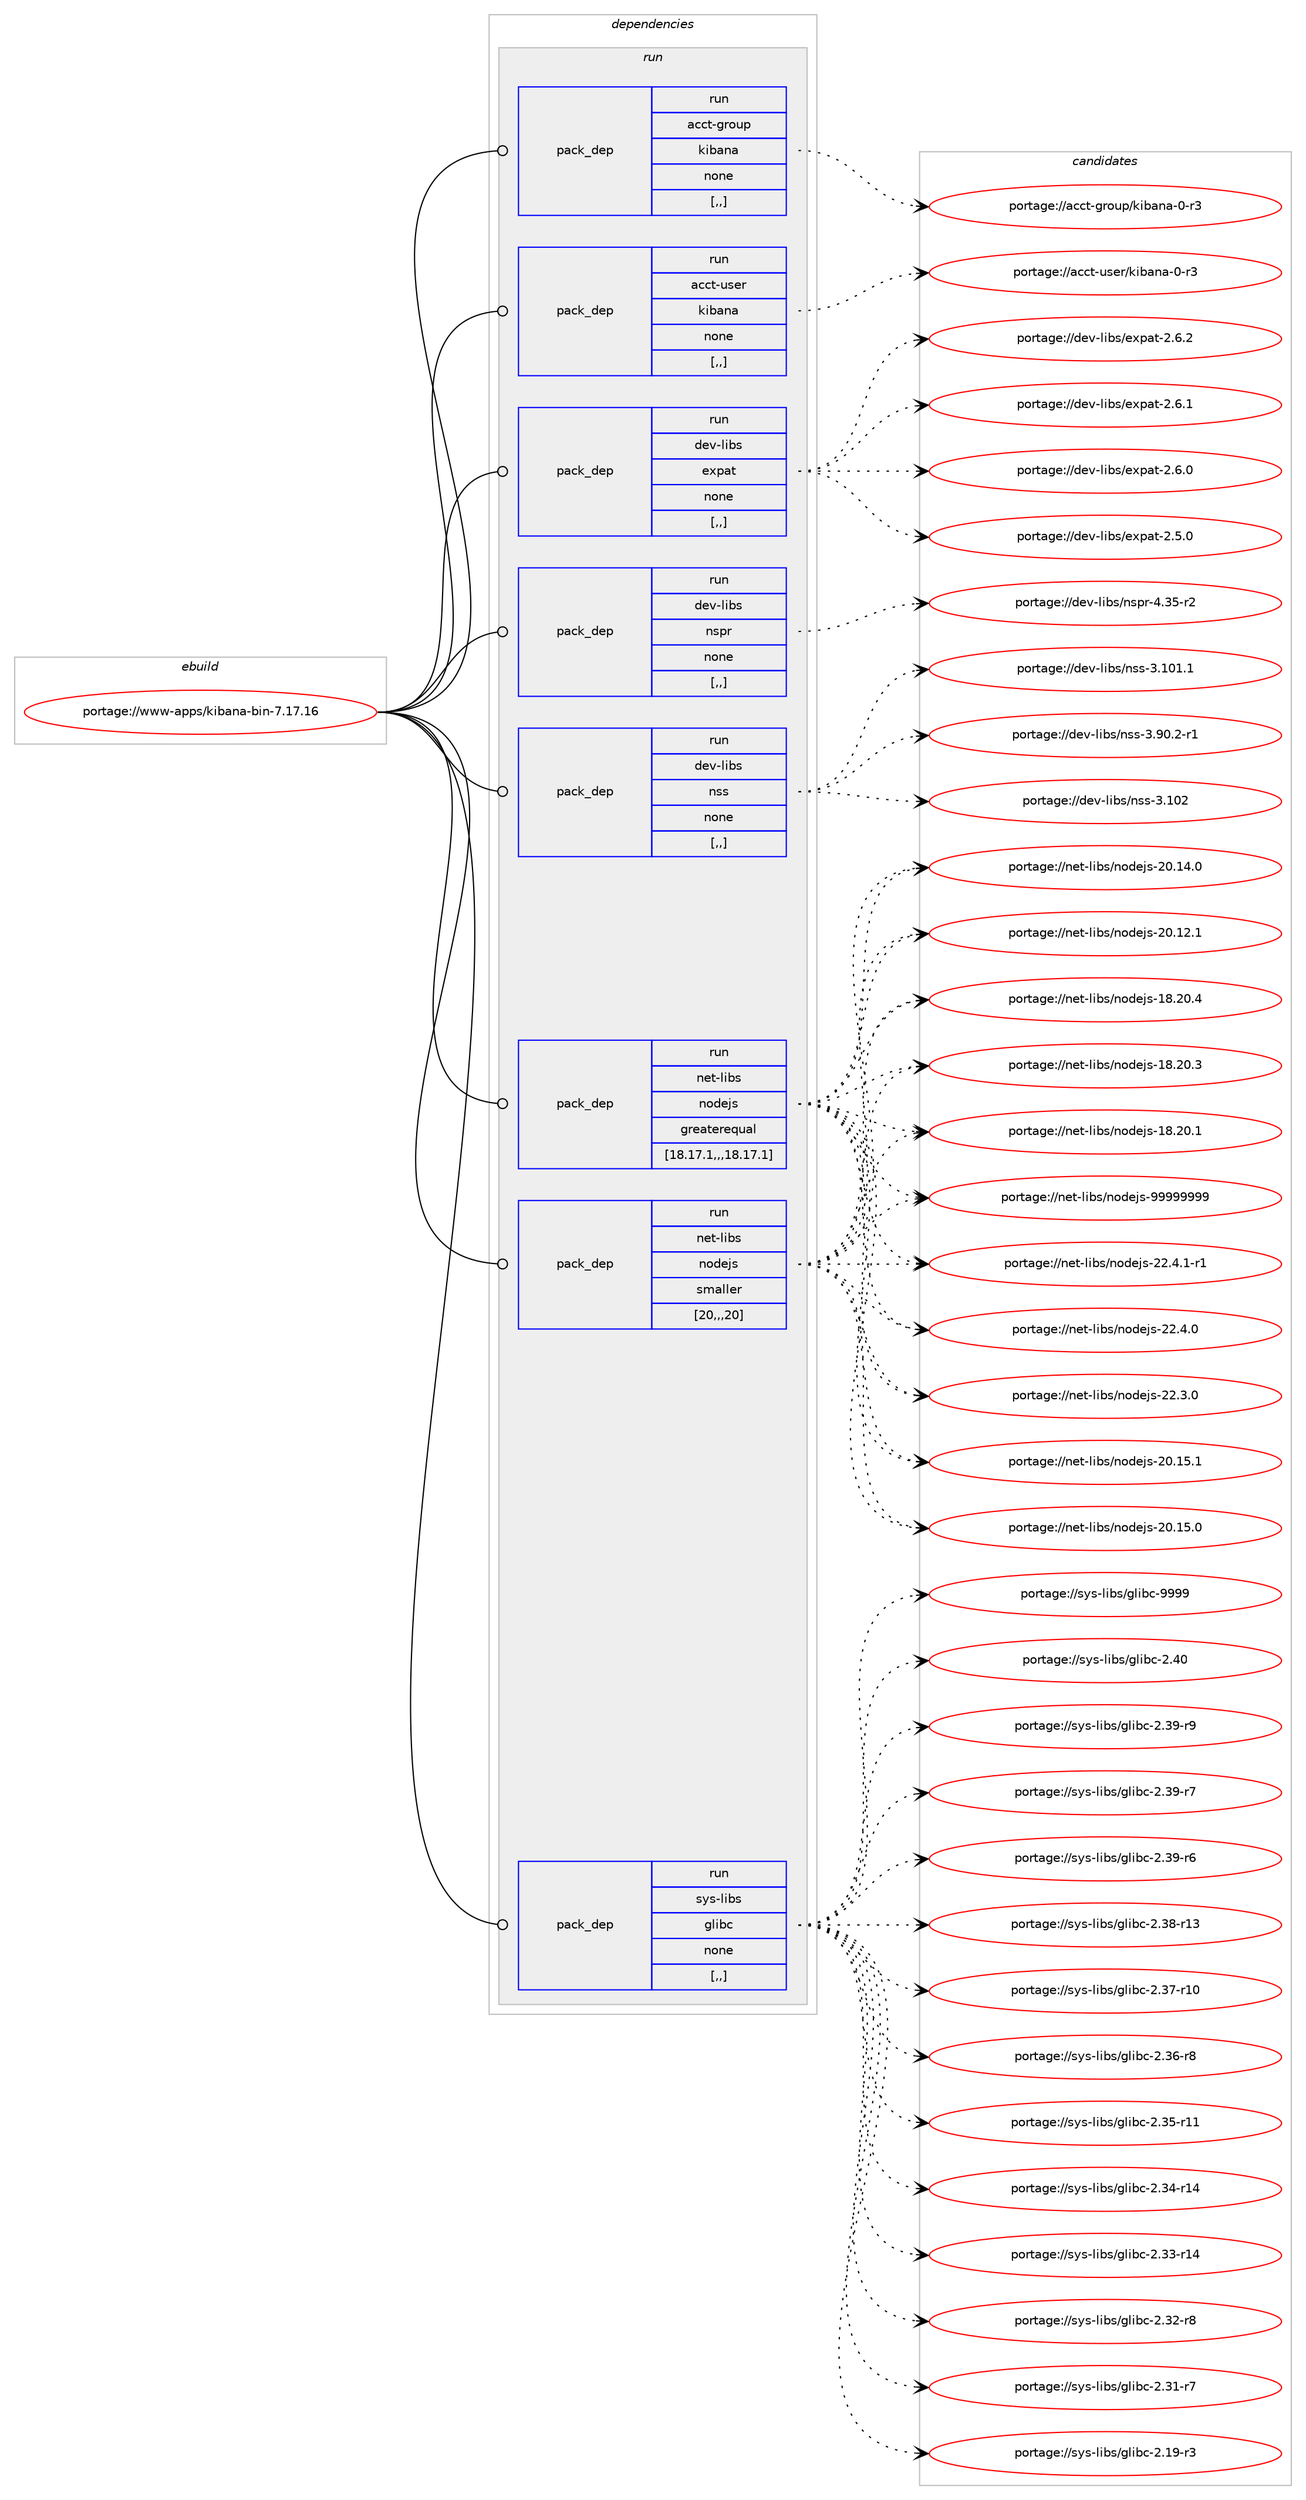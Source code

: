 digraph prolog {

# *************
# Graph options
# *************

newrank=true;
concentrate=true;
compound=true;
graph [rankdir=LR,fontname=Helvetica,fontsize=10,ranksep=1.5];#, ranksep=2.5, nodesep=0.2];
edge  [arrowhead=vee];
node  [fontname=Helvetica,fontsize=10];

# **********
# The ebuild
# **********

subgraph cluster_leftcol {
color=gray;
label=<<i>ebuild</i>>;
id [label="portage://www-apps/kibana-bin-7.17.16", color=red, width=4, href="../www-apps/kibana-bin-7.17.16.svg"];
}

# ****************
# The dependencies
# ****************

subgraph cluster_midcol {
color=gray;
label=<<i>dependencies</i>>;
subgraph cluster_compile {
fillcolor="#eeeeee";
style=filled;
label=<<i>compile</i>>;
}
subgraph cluster_compileandrun {
fillcolor="#eeeeee";
style=filled;
label=<<i>compile and run</i>>;
}
subgraph cluster_run {
fillcolor="#eeeeee";
style=filled;
label=<<i>run</i>>;
subgraph pack325135 {
dependency447895 [label=<<TABLE BORDER="0" CELLBORDER="1" CELLSPACING="0" CELLPADDING="4" WIDTH="220"><TR><TD ROWSPAN="6" CELLPADDING="30">pack_dep</TD></TR><TR><TD WIDTH="110">run</TD></TR><TR><TD>acct-group</TD></TR><TR><TD>kibana</TD></TR><TR><TD>none</TD></TR><TR><TD>[,,]</TD></TR></TABLE>>, shape=none, color=blue];
}
id:e -> dependency447895:w [weight=20,style="solid",arrowhead="odot"];
subgraph pack325136 {
dependency447896 [label=<<TABLE BORDER="0" CELLBORDER="1" CELLSPACING="0" CELLPADDING="4" WIDTH="220"><TR><TD ROWSPAN="6" CELLPADDING="30">pack_dep</TD></TR><TR><TD WIDTH="110">run</TD></TR><TR><TD>acct-user</TD></TR><TR><TD>kibana</TD></TR><TR><TD>none</TD></TR><TR><TD>[,,]</TD></TR></TABLE>>, shape=none, color=blue];
}
id:e -> dependency447896:w [weight=20,style="solid",arrowhead="odot"];
subgraph pack325137 {
dependency447897 [label=<<TABLE BORDER="0" CELLBORDER="1" CELLSPACING="0" CELLPADDING="4" WIDTH="220"><TR><TD ROWSPAN="6" CELLPADDING="30">pack_dep</TD></TR><TR><TD WIDTH="110">run</TD></TR><TR><TD>dev-libs</TD></TR><TR><TD>expat</TD></TR><TR><TD>none</TD></TR><TR><TD>[,,]</TD></TR></TABLE>>, shape=none, color=blue];
}
id:e -> dependency447897:w [weight=20,style="solid",arrowhead="odot"];
subgraph pack325138 {
dependency447898 [label=<<TABLE BORDER="0" CELLBORDER="1" CELLSPACING="0" CELLPADDING="4" WIDTH="220"><TR><TD ROWSPAN="6" CELLPADDING="30">pack_dep</TD></TR><TR><TD WIDTH="110">run</TD></TR><TR><TD>dev-libs</TD></TR><TR><TD>nspr</TD></TR><TR><TD>none</TD></TR><TR><TD>[,,]</TD></TR></TABLE>>, shape=none, color=blue];
}
id:e -> dependency447898:w [weight=20,style="solid",arrowhead="odot"];
subgraph pack325139 {
dependency447899 [label=<<TABLE BORDER="0" CELLBORDER="1" CELLSPACING="0" CELLPADDING="4" WIDTH="220"><TR><TD ROWSPAN="6" CELLPADDING="30">pack_dep</TD></TR><TR><TD WIDTH="110">run</TD></TR><TR><TD>dev-libs</TD></TR><TR><TD>nss</TD></TR><TR><TD>none</TD></TR><TR><TD>[,,]</TD></TR></TABLE>>, shape=none, color=blue];
}
id:e -> dependency447899:w [weight=20,style="solid",arrowhead="odot"];
subgraph pack325140 {
dependency447900 [label=<<TABLE BORDER="0" CELLBORDER="1" CELLSPACING="0" CELLPADDING="4" WIDTH="220"><TR><TD ROWSPAN="6" CELLPADDING="30">pack_dep</TD></TR><TR><TD WIDTH="110">run</TD></TR><TR><TD>net-libs</TD></TR><TR><TD>nodejs</TD></TR><TR><TD>greaterequal</TD></TR><TR><TD>[18.17.1,,,18.17.1]</TD></TR></TABLE>>, shape=none, color=blue];
}
id:e -> dependency447900:w [weight=20,style="solid",arrowhead="odot"];
subgraph pack325141 {
dependency447901 [label=<<TABLE BORDER="0" CELLBORDER="1" CELLSPACING="0" CELLPADDING="4" WIDTH="220"><TR><TD ROWSPAN="6" CELLPADDING="30">pack_dep</TD></TR><TR><TD WIDTH="110">run</TD></TR><TR><TD>net-libs</TD></TR><TR><TD>nodejs</TD></TR><TR><TD>smaller</TD></TR><TR><TD>[20,,,20]</TD></TR></TABLE>>, shape=none, color=blue];
}
id:e -> dependency447901:w [weight=20,style="solid",arrowhead="odot"];
subgraph pack325142 {
dependency447902 [label=<<TABLE BORDER="0" CELLBORDER="1" CELLSPACING="0" CELLPADDING="4" WIDTH="220"><TR><TD ROWSPAN="6" CELLPADDING="30">pack_dep</TD></TR><TR><TD WIDTH="110">run</TD></TR><TR><TD>sys-libs</TD></TR><TR><TD>glibc</TD></TR><TR><TD>none</TD></TR><TR><TD>[,,]</TD></TR></TABLE>>, shape=none, color=blue];
}
id:e -> dependency447902:w [weight=20,style="solid",arrowhead="odot"];
}
}

# **************
# The candidates
# **************

subgraph cluster_choices {
rank=same;
color=gray;
label=<<i>candidates</i>>;

subgraph choice325135 {
color=black;
nodesep=1;
choice979999116451031141111171124710710598971109745484511451 [label="portage://acct-group/kibana-0-r3", color=red, width=4,href="../acct-group/kibana-0-r3.svg"];
dependency447895:e -> choice979999116451031141111171124710710598971109745484511451:w [style=dotted,weight="100"];
}
subgraph choice325136 {
color=black;
nodesep=1;
choice979999116451171151011144710710598971109745484511451 [label="portage://acct-user/kibana-0-r3", color=red, width=4,href="../acct-user/kibana-0-r3.svg"];
dependency447896:e -> choice979999116451171151011144710710598971109745484511451:w [style=dotted,weight="100"];
}
subgraph choice325137 {
color=black;
nodesep=1;
choice10010111845108105981154710112011297116455046544650 [label="portage://dev-libs/expat-2.6.2", color=red, width=4,href="../dev-libs/expat-2.6.2.svg"];
choice10010111845108105981154710112011297116455046544649 [label="portage://dev-libs/expat-2.6.1", color=red, width=4,href="../dev-libs/expat-2.6.1.svg"];
choice10010111845108105981154710112011297116455046544648 [label="portage://dev-libs/expat-2.6.0", color=red, width=4,href="../dev-libs/expat-2.6.0.svg"];
choice10010111845108105981154710112011297116455046534648 [label="portage://dev-libs/expat-2.5.0", color=red, width=4,href="../dev-libs/expat-2.5.0.svg"];
dependency447897:e -> choice10010111845108105981154710112011297116455046544650:w [style=dotted,weight="100"];
dependency447897:e -> choice10010111845108105981154710112011297116455046544649:w [style=dotted,weight="100"];
dependency447897:e -> choice10010111845108105981154710112011297116455046544648:w [style=dotted,weight="100"];
dependency447897:e -> choice10010111845108105981154710112011297116455046534648:w [style=dotted,weight="100"];
}
subgraph choice325138 {
color=black;
nodesep=1;
choice10010111845108105981154711011511211445524651534511450 [label="portage://dev-libs/nspr-4.35-r2", color=red, width=4,href="../dev-libs/nspr-4.35-r2.svg"];
dependency447898:e -> choice10010111845108105981154711011511211445524651534511450:w [style=dotted,weight="100"];
}
subgraph choice325139 {
color=black;
nodesep=1;
choice100101118451081059811547110115115455146494850 [label="portage://dev-libs/nss-3.102", color=red, width=4,href="../dev-libs/nss-3.102.svg"];
choice1001011184510810598115471101151154551464948494649 [label="portage://dev-libs/nss-3.101.1", color=red, width=4,href="../dev-libs/nss-3.101.1.svg"];
choice100101118451081059811547110115115455146574846504511449 [label="portage://dev-libs/nss-3.90.2-r1", color=red, width=4,href="../dev-libs/nss-3.90.2-r1.svg"];
dependency447899:e -> choice100101118451081059811547110115115455146494850:w [style=dotted,weight="100"];
dependency447899:e -> choice1001011184510810598115471101151154551464948494649:w [style=dotted,weight="100"];
dependency447899:e -> choice100101118451081059811547110115115455146574846504511449:w [style=dotted,weight="100"];
}
subgraph choice325140 {
color=black;
nodesep=1;
choice110101116451081059811547110111100101106115455757575757575757 [label="portage://net-libs/nodejs-99999999", color=red, width=4,href="../net-libs/nodejs-99999999.svg"];
choice110101116451081059811547110111100101106115455050465246494511449 [label="portage://net-libs/nodejs-22.4.1-r1", color=red, width=4,href="../net-libs/nodejs-22.4.1-r1.svg"];
choice11010111645108105981154711011110010110611545505046524648 [label="portage://net-libs/nodejs-22.4.0", color=red, width=4,href="../net-libs/nodejs-22.4.0.svg"];
choice11010111645108105981154711011110010110611545505046514648 [label="portage://net-libs/nodejs-22.3.0", color=red, width=4,href="../net-libs/nodejs-22.3.0.svg"];
choice1101011164510810598115471101111001011061154550484649534649 [label="portage://net-libs/nodejs-20.15.1", color=red, width=4,href="../net-libs/nodejs-20.15.1.svg"];
choice1101011164510810598115471101111001011061154550484649534648 [label="portage://net-libs/nodejs-20.15.0", color=red, width=4,href="../net-libs/nodejs-20.15.0.svg"];
choice1101011164510810598115471101111001011061154550484649524648 [label="portage://net-libs/nodejs-20.14.0", color=red, width=4,href="../net-libs/nodejs-20.14.0.svg"];
choice1101011164510810598115471101111001011061154550484649504649 [label="portage://net-libs/nodejs-20.12.1", color=red, width=4,href="../net-libs/nodejs-20.12.1.svg"];
choice1101011164510810598115471101111001011061154549564650484652 [label="portage://net-libs/nodejs-18.20.4", color=red, width=4,href="../net-libs/nodejs-18.20.4.svg"];
choice1101011164510810598115471101111001011061154549564650484651 [label="portage://net-libs/nodejs-18.20.3", color=red, width=4,href="../net-libs/nodejs-18.20.3.svg"];
choice1101011164510810598115471101111001011061154549564650484649 [label="portage://net-libs/nodejs-18.20.1", color=red, width=4,href="../net-libs/nodejs-18.20.1.svg"];
dependency447900:e -> choice110101116451081059811547110111100101106115455757575757575757:w [style=dotted,weight="100"];
dependency447900:e -> choice110101116451081059811547110111100101106115455050465246494511449:w [style=dotted,weight="100"];
dependency447900:e -> choice11010111645108105981154711011110010110611545505046524648:w [style=dotted,weight="100"];
dependency447900:e -> choice11010111645108105981154711011110010110611545505046514648:w [style=dotted,weight="100"];
dependency447900:e -> choice1101011164510810598115471101111001011061154550484649534649:w [style=dotted,weight="100"];
dependency447900:e -> choice1101011164510810598115471101111001011061154550484649534648:w [style=dotted,weight="100"];
dependency447900:e -> choice1101011164510810598115471101111001011061154550484649524648:w [style=dotted,weight="100"];
dependency447900:e -> choice1101011164510810598115471101111001011061154550484649504649:w [style=dotted,weight="100"];
dependency447900:e -> choice1101011164510810598115471101111001011061154549564650484652:w [style=dotted,weight="100"];
dependency447900:e -> choice1101011164510810598115471101111001011061154549564650484651:w [style=dotted,weight="100"];
dependency447900:e -> choice1101011164510810598115471101111001011061154549564650484649:w [style=dotted,weight="100"];
}
subgraph choice325141 {
color=black;
nodesep=1;
choice110101116451081059811547110111100101106115455757575757575757 [label="portage://net-libs/nodejs-99999999", color=red, width=4,href="../net-libs/nodejs-99999999.svg"];
choice110101116451081059811547110111100101106115455050465246494511449 [label="portage://net-libs/nodejs-22.4.1-r1", color=red, width=4,href="../net-libs/nodejs-22.4.1-r1.svg"];
choice11010111645108105981154711011110010110611545505046524648 [label="portage://net-libs/nodejs-22.4.0", color=red, width=4,href="../net-libs/nodejs-22.4.0.svg"];
choice11010111645108105981154711011110010110611545505046514648 [label="portage://net-libs/nodejs-22.3.0", color=red, width=4,href="../net-libs/nodejs-22.3.0.svg"];
choice1101011164510810598115471101111001011061154550484649534649 [label="portage://net-libs/nodejs-20.15.1", color=red, width=4,href="../net-libs/nodejs-20.15.1.svg"];
choice1101011164510810598115471101111001011061154550484649534648 [label="portage://net-libs/nodejs-20.15.0", color=red, width=4,href="../net-libs/nodejs-20.15.0.svg"];
choice1101011164510810598115471101111001011061154550484649524648 [label="portage://net-libs/nodejs-20.14.0", color=red, width=4,href="../net-libs/nodejs-20.14.0.svg"];
choice1101011164510810598115471101111001011061154550484649504649 [label="portage://net-libs/nodejs-20.12.1", color=red, width=4,href="../net-libs/nodejs-20.12.1.svg"];
choice1101011164510810598115471101111001011061154549564650484652 [label="portage://net-libs/nodejs-18.20.4", color=red, width=4,href="../net-libs/nodejs-18.20.4.svg"];
choice1101011164510810598115471101111001011061154549564650484651 [label="portage://net-libs/nodejs-18.20.3", color=red, width=4,href="../net-libs/nodejs-18.20.3.svg"];
choice1101011164510810598115471101111001011061154549564650484649 [label="portage://net-libs/nodejs-18.20.1", color=red, width=4,href="../net-libs/nodejs-18.20.1.svg"];
dependency447901:e -> choice110101116451081059811547110111100101106115455757575757575757:w [style=dotted,weight="100"];
dependency447901:e -> choice110101116451081059811547110111100101106115455050465246494511449:w [style=dotted,weight="100"];
dependency447901:e -> choice11010111645108105981154711011110010110611545505046524648:w [style=dotted,weight="100"];
dependency447901:e -> choice11010111645108105981154711011110010110611545505046514648:w [style=dotted,weight="100"];
dependency447901:e -> choice1101011164510810598115471101111001011061154550484649534649:w [style=dotted,weight="100"];
dependency447901:e -> choice1101011164510810598115471101111001011061154550484649534648:w [style=dotted,weight="100"];
dependency447901:e -> choice1101011164510810598115471101111001011061154550484649524648:w [style=dotted,weight="100"];
dependency447901:e -> choice1101011164510810598115471101111001011061154550484649504649:w [style=dotted,weight="100"];
dependency447901:e -> choice1101011164510810598115471101111001011061154549564650484652:w [style=dotted,weight="100"];
dependency447901:e -> choice1101011164510810598115471101111001011061154549564650484651:w [style=dotted,weight="100"];
dependency447901:e -> choice1101011164510810598115471101111001011061154549564650484649:w [style=dotted,weight="100"];
}
subgraph choice325142 {
color=black;
nodesep=1;
choice11512111545108105981154710310810598994557575757 [label="portage://sys-libs/glibc-9999", color=red, width=4,href="../sys-libs/glibc-9999.svg"];
choice11512111545108105981154710310810598994550465248 [label="portage://sys-libs/glibc-2.40", color=red, width=4,href="../sys-libs/glibc-2.40.svg"];
choice115121115451081059811547103108105989945504651574511457 [label="portage://sys-libs/glibc-2.39-r9", color=red, width=4,href="../sys-libs/glibc-2.39-r9.svg"];
choice115121115451081059811547103108105989945504651574511455 [label="portage://sys-libs/glibc-2.39-r7", color=red, width=4,href="../sys-libs/glibc-2.39-r7.svg"];
choice115121115451081059811547103108105989945504651574511454 [label="portage://sys-libs/glibc-2.39-r6", color=red, width=4,href="../sys-libs/glibc-2.39-r6.svg"];
choice11512111545108105981154710310810598994550465156451144951 [label="portage://sys-libs/glibc-2.38-r13", color=red, width=4,href="../sys-libs/glibc-2.38-r13.svg"];
choice11512111545108105981154710310810598994550465155451144948 [label="portage://sys-libs/glibc-2.37-r10", color=red, width=4,href="../sys-libs/glibc-2.37-r10.svg"];
choice115121115451081059811547103108105989945504651544511456 [label="portage://sys-libs/glibc-2.36-r8", color=red, width=4,href="../sys-libs/glibc-2.36-r8.svg"];
choice11512111545108105981154710310810598994550465153451144949 [label="portage://sys-libs/glibc-2.35-r11", color=red, width=4,href="../sys-libs/glibc-2.35-r11.svg"];
choice11512111545108105981154710310810598994550465152451144952 [label="portage://sys-libs/glibc-2.34-r14", color=red, width=4,href="../sys-libs/glibc-2.34-r14.svg"];
choice11512111545108105981154710310810598994550465151451144952 [label="portage://sys-libs/glibc-2.33-r14", color=red, width=4,href="../sys-libs/glibc-2.33-r14.svg"];
choice115121115451081059811547103108105989945504651504511456 [label="portage://sys-libs/glibc-2.32-r8", color=red, width=4,href="../sys-libs/glibc-2.32-r8.svg"];
choice115121115451081059811547103108105989945504651494511455 [label="portage://sys-libs/glibc-2.31-r7", color=red, width=4,href="../sys-libs/glibc-2.31-r7.svg"];
choice115121115451081059811547103108105989945504649574511451 [label="portage://sys-libs/glibc-2.19-r3", color=red, width=4,href="../sys-libs/glibc-2.19-r3.svg"];
dependency447902:e -> choice11512111545108105981154710310810598994557575757:w [style=dotted,weight="100"];
dependency447902:e -> choice11512111545108105981154710310810598994550465248:w [style=dotted,weight="100"];
dependency447902:e -> choice115121115451081059811547103108105989945504651574511457:w [style=dotted,weight="100"];
dependency447902:e -> choice115121115451081059811547103108105989945504651574511455:w [style=dotted,weight="100"];
dependency447902:e -> choice115121115451081059811547103108105989945504651574511454:w [style=dotted,weight="100"];
dependency447902:e -> choice11512111545108105981154710310810598994550465156451144951:w [style=dotted,weight="100"];
dependency447902:e -> choice11512111545108105981154710310810598994550465155451144948:w [style=dotted,weight="100"];
dependency447902:e -> choice115121115451081059811547103108105989945504651544511456:w [style=dotted,weight="100"];
dependency447902:e -> choice11512111545108105981154710310810598994550465153451144949:w [style=dotted,weight="100"];
dependency447902:e -> choice11512111545108105981154710310810598994550465152451144952:w [style=dotted,weight="100"];
dependency447902:e -> choice11512111545108105981154710310810598994550465151451144952:w [style=dotted,weight="100"];
dependency447902:e -> choice115121115451081059811547103108105989945504651504511456:w [style=dotted,weight="100"];
dependency447902:e -> choice115121115451081059811547103108105989945504651494511455:w [style=dotted,weight="100"];
dependency447902:e -> choice115121115451081059811547103108105989945504649574511451:w [style=dotted,weight="100"];
}
}

}
